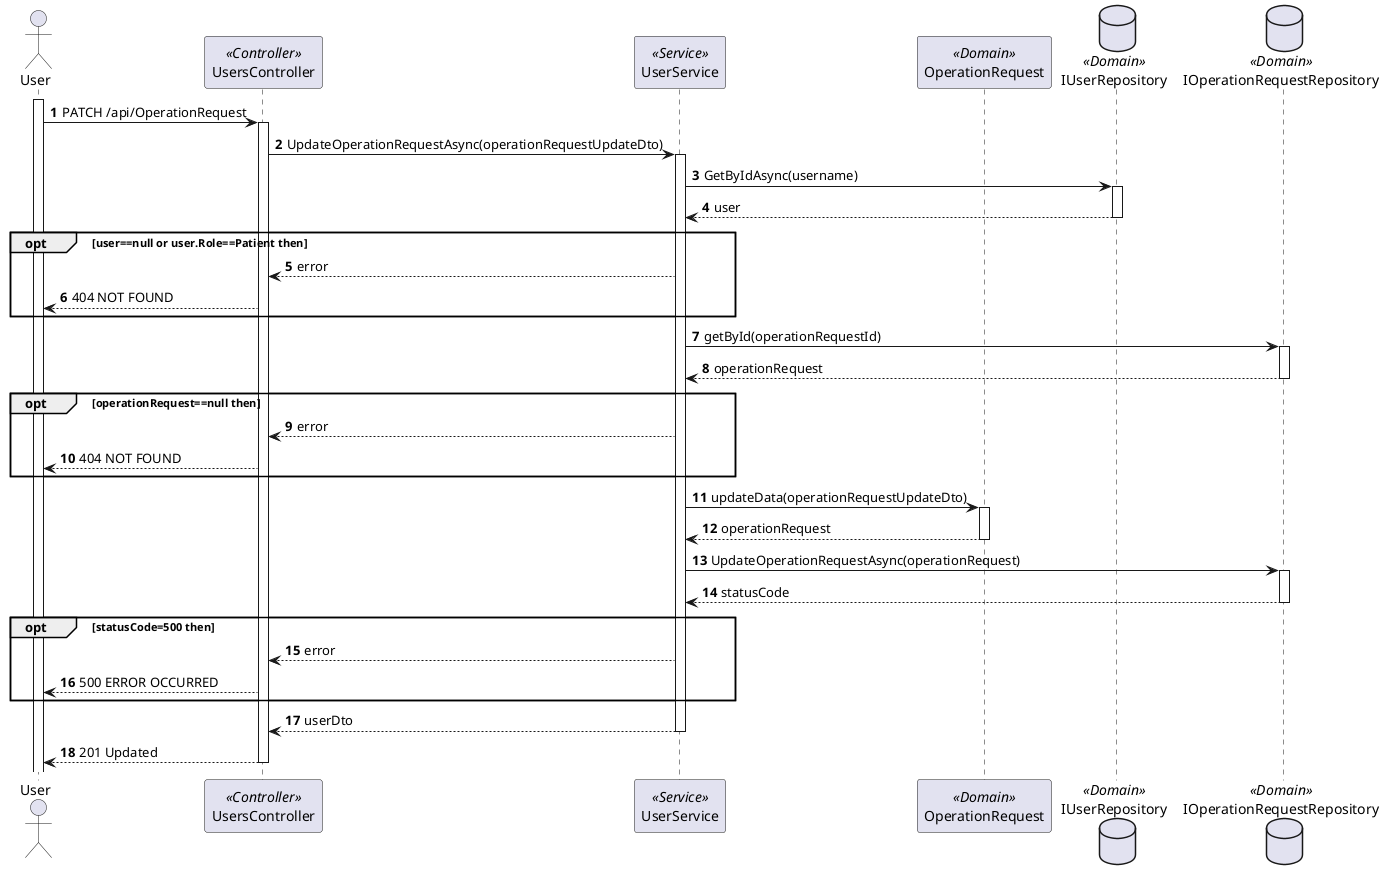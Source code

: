@startuml level3

autonumber

actor "User" as UserP
participant "UsersController" as Controller <<Controller>>
participant "UserService" as Service <<Service>>
participant "OperationRequest" as OperationRequest <<Domain>>
database "IUserRepository" as UserRepository <<Domain>>
database "IOperationRequestRepository" as OperationRequestRepository <<Domain>>

activate UserP
    UserP->Controller:PATCH /api/OperationRequest

activate Controller

    Controller->Service:UpdateOperationRequestAsync(operationRequestUpdateDto)
    activate Service
        Service->UserRepository:GetByIdAsync(username)
        activate UserRepository

            UserRepository-->Service:user
        deactivate UserRepository

        opt user==null or user.Role==Patient then
            Service-->Controller:error
            Controller-->UserP:404 NOT FOUND
        end opt

        Service->OperationRequestRepository:getById(operationRequestId)
        activate OperationRequestRepository

            OperationRequestRepository-->Service:operationRequest
        deactivate OperationRequestRepository

        opt operationRequest==null then
            Service-->Controller:error
            Controller-->UserP:404 NOT FOUND
        end opt

        Service->OperationRequest:updateData(operationRequestUpdateDto)
        activate OperationRequest

            OperationRequest-->Service:operationRequest
        deactivate OperationRequest


        Service->OperationRequestRepository:UpdateOperationRequestAsync(operationRequest)
        activate OperationRequestRepository

            OperationRequestRepository-->Service:statusCode
        deactivate OperationRequestRepository

        opt statusCode=500 then
            Service-->Controller:error
            Controller-->UserP:500 ERROR OCCURRED
        end opt
        Service --> Controller:userDto
    deactivate Service

    UserP<--Controller:201 Updated
deactivate Controller

@enduml